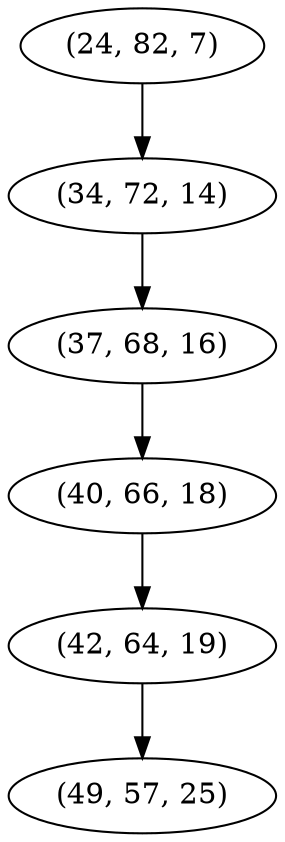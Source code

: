 digraph tree {
    "(24, 82, 7)";
    "(34, 72, 14)";
    "(37, 68, 16)";
    "(40, 66, 18)";
    "(42, 64, 19)";
    "(49, 57, 25)";
    "(24, 82, 7)" -> "(34, 72, 14)";
    "(34, 72, 14)" -> "(37, 68, 16)";
    "(37, 68, 16)" -> "(40, 66, 18)";
    "(40, 66, 18)" -> "(42, 64, 19)";
    "(42, 64, 19)" -> "(49, 57, 25)";
}
